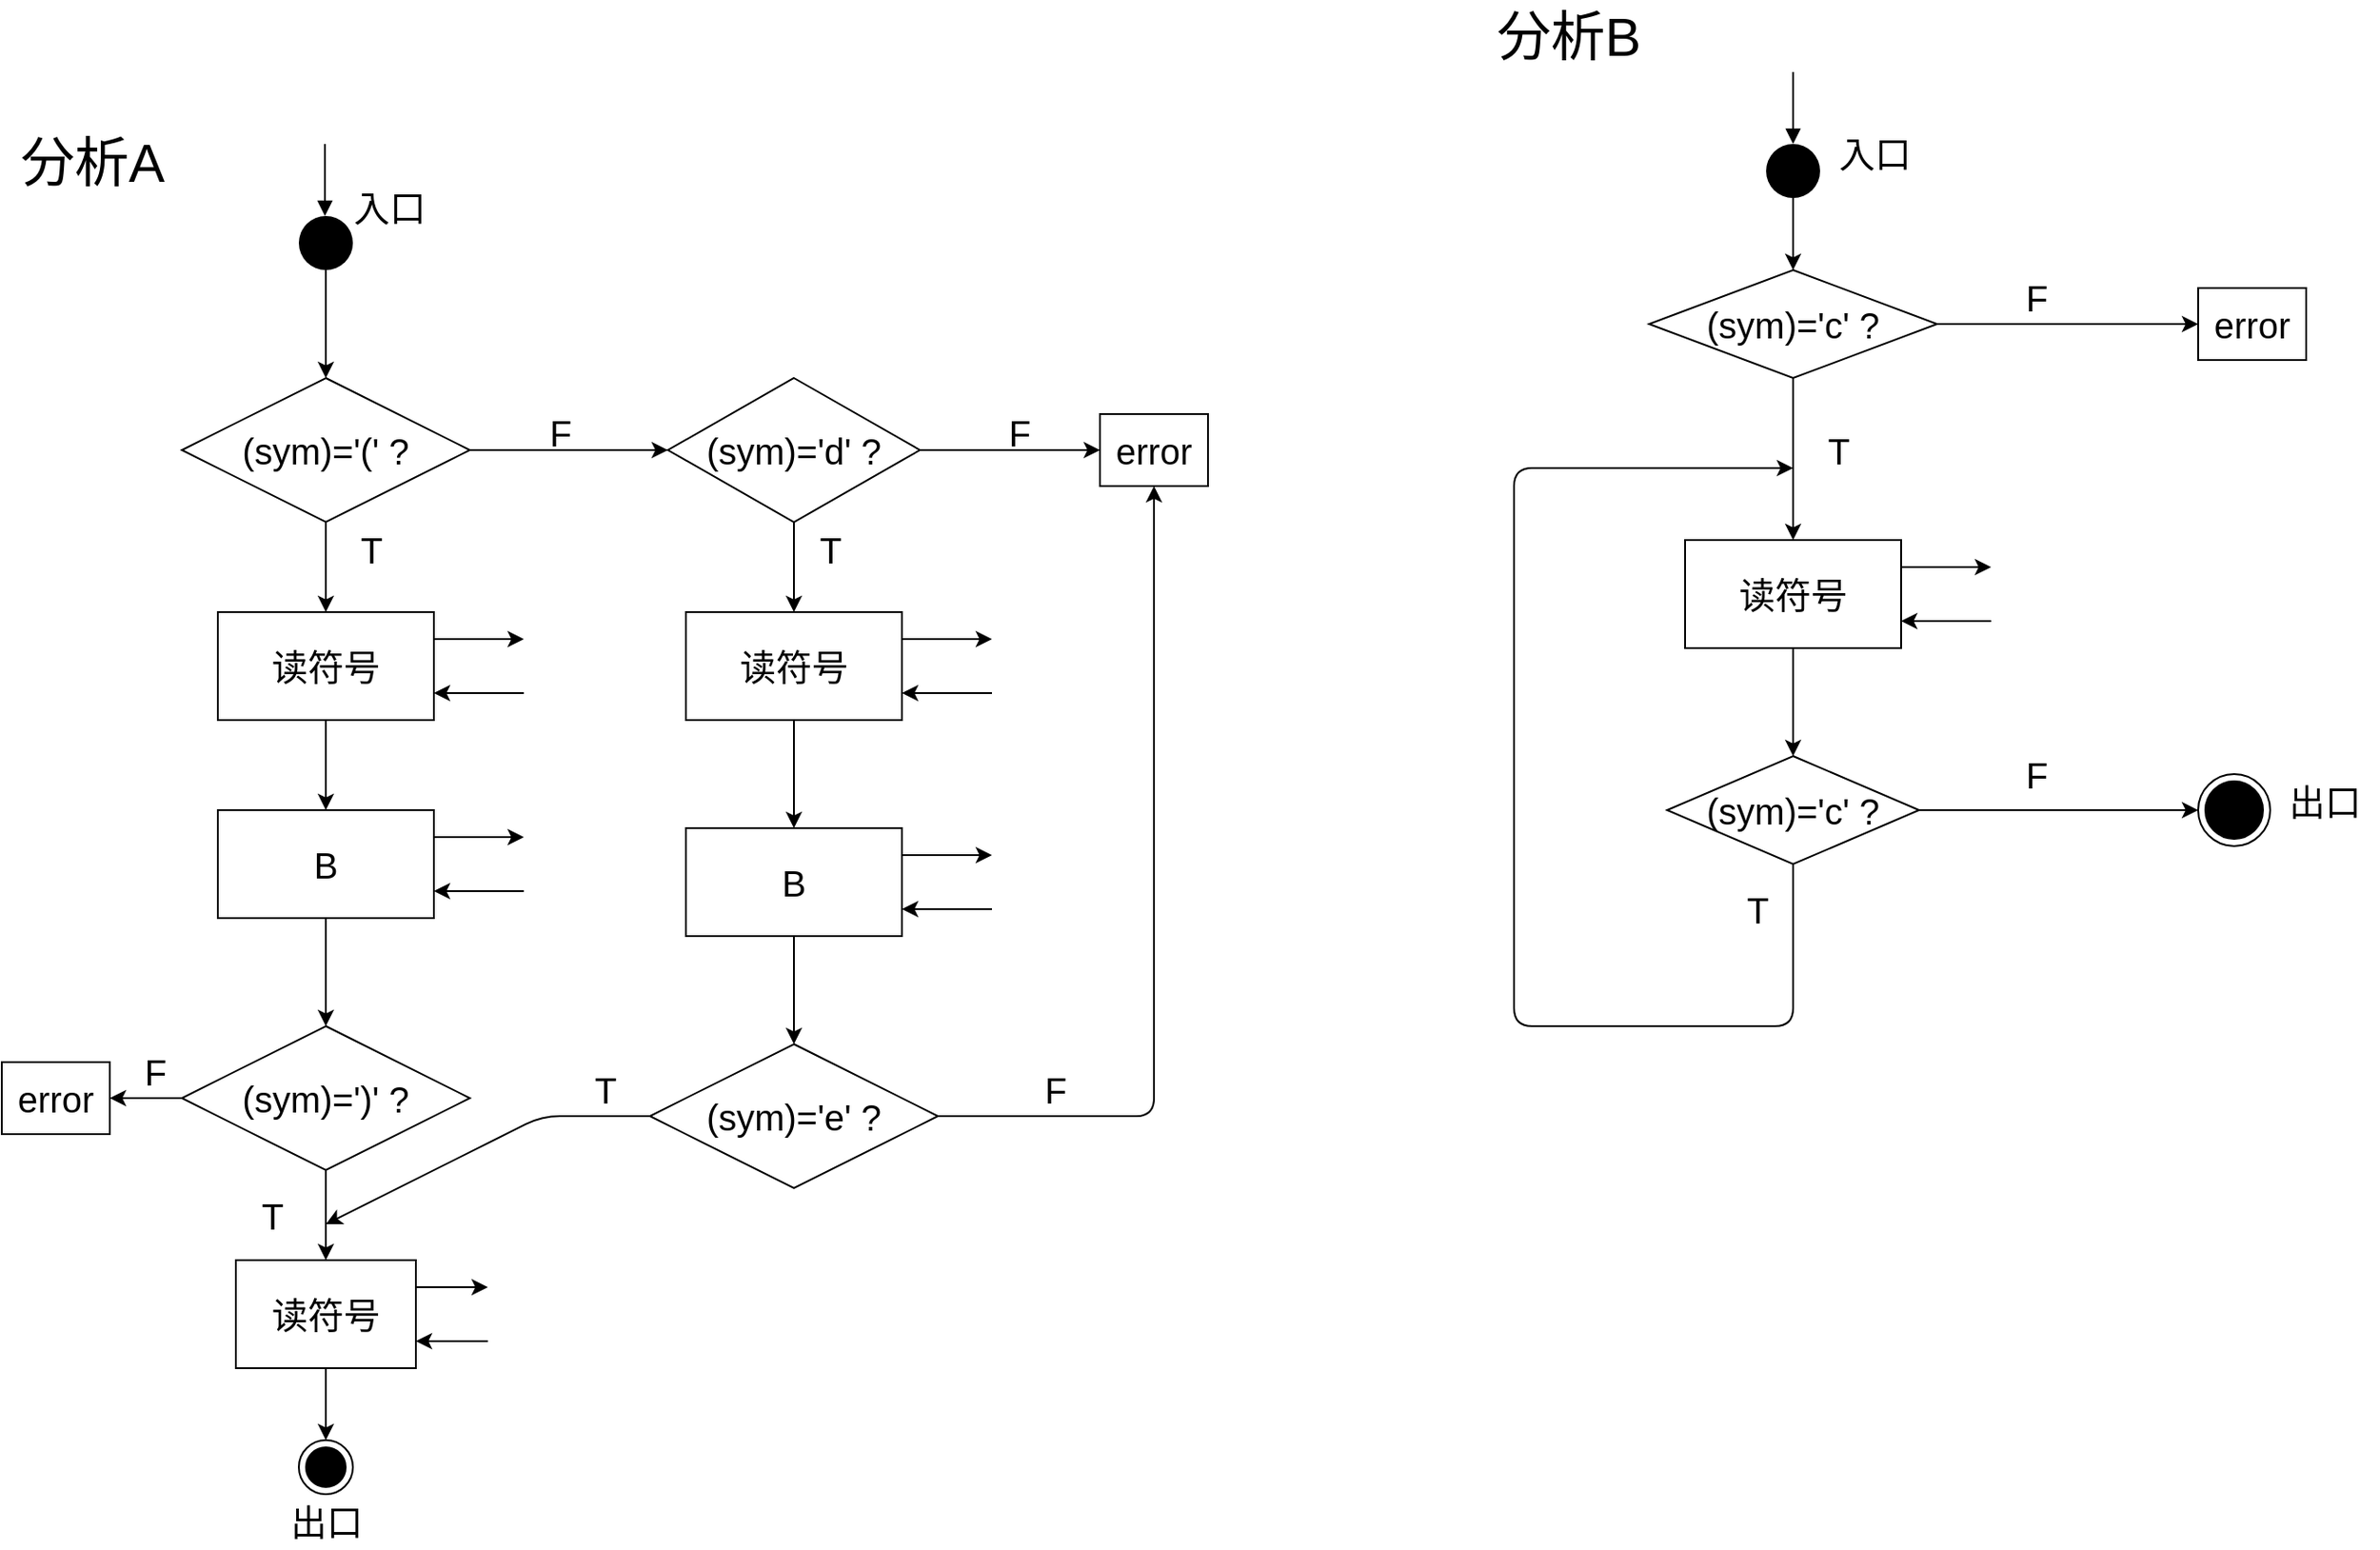 <mxfile>
    <diagram id="Q7zxpUBoKzy7neIAce_l" name="第 1 页">
        <mxGraphModel dx="923" dy="685" grid="1" gridSize="10" guides="1" tooltips="1" connect="1" arrows="1" fold="1" page="1" pageScale="1" pageWidth="827" pageHeight="1169" background="none" math="0" shadow="0">
            <root>
                <mxCell id="0"/>
                <mxCell id="1" parent="0"/>
                <mxCell id="6" style="edgeStyle=none;html=1;exitX=0.5;exitY=1;exitDx=0;exitDy=0;fontSize=20;entryX=0.5;entryY=0;entryDx=0;entryDy=0;" parent="1" source="43" target="8" edge="1">
                    <mxGeometry relative="1" as="geometry">
                        <mxPoint x="300" y="350" as="targetPoint"/>
                        <mxPoint x="300" y="280" as="sourcePoint"/>
                    </mxGeometry>
                </mxCell>
                <mxCell id="5" value="" style="html=1;verticalAlign=bottom;labelBackgroundColor=none;endArrow=block;endFill=1;fontSize=20;entryX=0.5;entryY=0;entryDx=0;entryDy=0;exitX=0.5;exitY=1;exitDx=0;exitDy=0;" parent="1" edge="1">
                    <mxGeometry width="160" relative="1" as="geometry">
                        <mxPoint x="299.5" y="200" as="sourcePoint"/>
                        <mxPoint x="299.5" y="240" as="targetPoint"/>
                    </mxGeometry>
                </mxCell>
                <mxCell id="10" style="edgeStyle=none;html=1;entryX=0;entryY=0.5;entryDx=0;entryDy=0;fontSize=20;" parent="1" source="8" target="9" edge="1">
                    <mxGeometry relative="1" as="geometry"/>
                </mxCell>
                <mxCell id="13" style="edgeStyle=none;html=1;entryX=0.5;entryY=0;entryDx=0;entryDy=0;fontSize=20;" parent="1" source="8" target="12" edge="1">
                    <mxGeometry relative="1" as="geometry"/>
                </mxCell>
                <mxCell id="8" value="(sym)='(' ?" style="rhombus;whiteSpace=wrap;html=1;rounded=0;fontSize=20;" parent="1" vertex="1">
                    <mxGeometry x="220" y="330" width="160" height="80" as="geometry"/>
                </mxCell>
                <mxCell id="46" style="edgeStyle=none;html=1;entryX=0.5;entryY=0;entryDx=0;entryDy=0;fontSize=20;" parent="1" source="9" target="45" edge="1">
                    <mxGeometry relative="1" as="geometry"/>
                </mxCell>
                <mxCell id="62" style="edgeStyle=none;html=1;entryX=0;entryY=0.5;entryDx=0;entryDy=0;fontSize=20;" parent="1" source="9" target="61" edge="1">
                    <mxGeometry relative="1" as="geometry"/>
                </mxCell>
                <mxCell id="9" value="(sym)='d' ?" style="rhombus;whiteSpace=wrap;html=1;rounded=0;fontSize=20;" parent="1" vertex="1">
                    <mxGeometry x="490" y="330" width="140" height="80" as="geometry"/>
                </mxCell>
                <mxCell id="11" value="F" style="text;html=1;align=center;verticalAlign=middle;resizable=0;points=[];autosize=1;strokeColor=none;fillColor=none;fontSize=20;" parent="1" vertex="1">
                    <mxGeometry x="415" y="345" width="30" height="30" as="geometry"/>
                </mxCell>
                <mxCell id="14" style="edgeStyle=none;html=1;exitX=1;exitY=0.25;exitDx=0;exitDy=0;fontSize=20;" parent="1" source="12" edge="1">
                    <mxGeometry relative="1" as="geometry">
                        <mxPoint x="410" y="475" as="targetPoint"/>
                    </mxGeometry>
                </mxCell>
                <mxCell id="18" style="edgeStyle=none;html=1;exitX=0.5;exitY=1;exitDx=0;exitDy=0;entryX=0.5;entryY=0;entryDx=0;entryDy=0;fontSize=20;" parent="1" source="12" target="21" edge="1">
                    <mxGeometry relative="1" as="geometry">
                        <mxPoint x="300" y="570" as="targetPoint"/>
                    </mxGeometry>
                </mxCell>
                <mxCell id="12" value="读符号" style="whiteSpace=wrap;html=1;rounded=0;fontSize=20;" parent="1" vertex="1">
                    <mxGeometry x="240" y="460" width="120" height="60" as="geometry"/>
                </mxCell>
                <mxCell id="16" value="" style="endArrow=classic;html=1;fontSize=20;entryX=1;entryY=0.75;entryDx=0;entryDy=0;" parent="1" target="12" edge="1">
                    <mxGeometry width="50" height="50" relative="1" as="geometry">
                        <mxPoint x="410" y="505" as="sourcePoint"/>
                        <mxPoint x="470" y="490" as="targetPoint"/>
                    </mxGeometry>
                </mxCell>
                <mxCell id="19" value="T" style="text;html=1;align=center;verticalAlign=middle;resizable=0;points=[];autosize=1;strokeColor=none;fillColor=none;fontSize=20;" parent="1" vertex="1">
                    <mxGeometry x="310" y="410" width="30" height="30" as="geometry"/>
                </mxCell>
                <mxCell id="20" style="edgeStyle=none;html=1;exitX=1;exitY=0.25;exitDx=0;exitDy=0;fontSize=20;" parent="1" source="21" edge="1">
                    <mxGeometry relative="1" as="geometry">
                        <mxPoint x="410" y="585" as="targetPoint"/>
                    </mxGeometry>
                </mxCell>
                <mxCell id="25" style="edgeStyle=none;html=1;exitX=0.5;exitY=1;exitDx=0;exitDy=0;entryX=0.5;entryY=0;entryDx=0;entryDy=0;fontSize=20;" parent="1" source="21" target="24" edge="1">
                    <mxGeometry relative="1" as="geometry"/>
                </mxCell>
                <mxCell id="21" value="B" style="whiteSpace=wrap;html=1;rounded=0;fontSize=20;" parent="1" vertex="1">
                    <mxGeometry x="240" y="570" width="120" height="60" as="geometry"/>
                </mxCell>
                <mxCell id="22" value="" style="endArrow=classic;html=1;fontSize=20;entryX=1;entryY=0.75;entryDx=0;entryDy=0;" parent="1" target="21" edge="1">
                    <mxGeometry width="50" height="50" relative="1" as="geometry">
                        <mxPoint x="410" y="615" as="sourcePoint"/>
                        <mxPoint x="470" y="600" as="targetPoint"/>
                    </mxGeometry>
                </mxCell>
                <mxCell id="26" style="edgeStyle=none;html=1;fontSize=20;entryX=1;entryY=0.5;entryDx=0;entryDy=0;" parent="1" source="24" target="28" edge="1">
                    <mxGeometry relative="1" as="geometry">
                        <mxPoint x="150" y="730" as="targetPoint"/>
                    </mxGeometry>
                </mxCell>
                <mxCell id="30" style="edgeStyle=none;html=1;entryX=0.5;entryY=0;entryDx=0;entryDy=0;fontSize=20;" parent="1" source="24" target="29" edge="1">
                    <mxGeometry relative="1" as="geometry"/>
                </mxCell>
                <mxCell id="24" value="(sym)=')' ?" style="rhombus;whiteSpace=wrap;html=1;rounded=0;fontSize=20;" parent="1" vertex="1">
                    <mxGeometry x="220" y="690" width="160" height="80" as="geometry"/>
                </mxCell>
                <mxCell id="27" value="F" style="text;html=1;align=center;verticalAlign=middle;resizable=0;points=[];autosize=1;strokeColor=none;fillColor=none;fontSize=20;" parent="1" vertex="1">
                    <mxGeometry x="190" y="700" width="30" height="30" as="geometry"/>
                </mxCell>
                <mxCell id="28" value="error" style="whiteSpace=wrap;html=1;rounded=0;fontSize=20;" parent="1" vertex="1">
                    <mxGeometry x="120" y="710" width="60" height="40" as="geometry"/>
                </mxCell>
                <mxCell id="32" style="edgeStyle=none;html=1;exitX=1;exitY=0.25;exitDx=0;exitDy=0;fontSize=20;" parent="1" source="29" edge="1">
                    <mxGeometry relative="1" as="geometry">
                        <mxPoint x="390" y="835" as="targetPoint"/>
                    </mxGeometry>
                </mxCell>
                <mxCell id="39" style="edgeStyle=none;html=1;fontSize=20;" parent="1" source="29" target="37" edge="1">
                    <mxGeometry relative="1" as="geometry"/>
                </mxCell>
                <mxCell id="29" value="读符号" style="whiteSpace=wrap;html=1;rounded=0;fontSize=20;" parent="1" vertex="1">
                    <mxGeometry x="250" y="820" width="100" height="60" as="geometry"/>
                </mxCell>
                <mxCell id="31" value="T" style="text;html=1;align=center;verticalAlign=middle;resizable=0;points=[];autosize=1;strokeColor=none;fillColor=none;fontSize=20;" parent="1" vertex="1">
                    <mxGeometry x="255" y="780" width="30" height="30" as="geometry"/>
                </mxCell>
                <mxCell id="33" style="edgeStyle=none;html=1;exitX=1;exitY=0.75;exitDx=0;exitDy=0;fontSize=20;" parent="1" source="29" edge="1">
                    <mxGeometry relative="1" as="geometry">
                        <mxPoint x="350" y="865" as="targetPoint"/>
                    </mxGeometry>
                </mxCell>
                <mxCell id="34" value="" style="endArrow=classic;html=1;fontSize=20;entryX=1;entryY=0.75;entryDx=0;entryDy=0;" parent="1" target="29" edge="1">
                    <mxGeometry width="50" height="50" relative="1" as="geometry">
                        <mxPoint x="390" y="865" as="sourcePoint"/>
                        <mxPoint x="440" y="800" as="targetPoint"/>
                    </mxGeometry>
                </mxCell>
                <mxCell id="37" value="" style="ellipse;html=1;shape=endState;fillColor=#000000;strokeColor=#000000;rounded=0;fontSize=20;direction=south;" parent="1" vertex="1">
                    <mxGeometry x="285" y="920" width="30" height="30" as="geometry"/>
                </mxCell>
                <mxCell id="40" value="出口" style="text;html=1;align=center;verticalAlign=middle;resizable=0;points=[];autosize=1;strokeColor=none;fillColor=none;fontSize=20;" parent="1" vertex="1">
                    <mxGeometry x="270" y="950" width="60" height="30" as="geometry"/>
                </mxCell>
                <mxCell id="43" value="" style="ellipse;fillColor=#000000;strokeColor=none;rounded=0;fontSize=20;" parent="1" vertex="1">
                    <mxGeometry x="285" y="240" width="30" height="30" as="geometry"/>
                </mxCell>
                <mxCell id="44" value="入口" style="text;html=1;align=center;verticalAlign=middle;resizable=0;points=[];autosize=1;strokeColor=none;fillColor=none;fontSize=20;" parent="1" vertex="1">
                    <mxGeometry x="305" y="220" width="60" height="30" as="geometry"/>
                </mxCell>
                <mxCell id="47" style="edgeStyle=none;html=1;exitX=1;exitY=0.25;exitDx=0;exitDy=0;fontSize=20;" parent="1" source="45" edge="1">
                    <mxGeometry relative="1" as="geometry">
                        <mxPoint x="670" y="475" as="targetPoint"/>
                    </mxGeometry>
                </mxCell>
                <mxCell id="53" style="edgeStyle=none;html=1;entryX=0.5;entryY=0;entryDx=0;entryDy=0;fontSize=20;" parent="1" source="45" target="51" edge="1">
                    <mxGeometry relative="1" as="geometry"/>
                </mxCell>
                <mxCell id="45" value="读符号" style="whiteSpace=wrap;html=1;rounded=0;fontSize=20;" parent="1" vertex="1">
                    <mxGeometry x="500" y="460" width="120" height="60" as="geometry"/>
                </mxCell>
                <mxCell id="48" value="" style="endArrow=classic;html=1;fontSize=20;entryX=1;entryY=0.75;entryDx=0;entryDy=0;" parent="1" target="45" edge="1">
                    <mxGeometry width="50" height="50" relative="1" as="geometry">
                        <mxPoint x="670" y="505" as="sourcePoint"/>
                        <mxPoint x="440" y="400" as="targetPoint"/>
                    </mxGeometry>
                </mxCell>
                <mxCell id="49" value="T" style="text;html=1;align=center;verticalAlign=middle;resizable=0;points=[];autosize=1;strokeColor=none;fillColor=none;fontSize=20;" parent="1" vertex="1">
                    <mxGeometry x="565" y="410" width="30" height="30" as="geometry"/>
                </mxCell>
                <mxCell id="50" style="edgeStyle=none;html=1;exitX=1;exitY=0.25;exitDx=0;exitDy=0;fontSize=20;" parent="1" source="51" edge="1">
                    <mxGeometry relative="1" as="geometry">
                        <mxPoint x="670" y="595" as="targetPoint"/>
                    </mxGeometry>
                </mxCell>
                <mxCell id="64" style="edgeStyle=none;html=1;entryX=0.5;entryY=0;entryDx=0;entryDy=0;fontSize=20;" parent="1" source="51" target="59" edge="1">
                    <mxGeometry relative="1" as="geometry"/>
                </mxCell>
                <mxCell id="51" value="B" style="whiteSpace=wrap;html=1;rounded=0;fontSize=20;" parent="1" vertex="1">
                    <mxGeometry x="500" y="580" width="120" height="60" as="geometry"/>
                </mxCell>
                <mxCell id="52" value="" style="endArrow=classic;html=1;fontSize=20;entryX=1;entryY=0.75;entryDx=0;entryDy=0;" parent="1" target="51" edge="1">
                    <mxGeometry width="50" height="50" relative="1" as="geometry">
                        <mxPoint x="670" y="625" as="sourcePoint"/>
                        <mxPoint x="730" y="610" as="targetPoint"/>
                    </mxGeometry>
                </mxCell>
                <mxCell id="58" style="edgeStyle=none;html=1;fontSize=20;entryX=0.5;entryY=1;entryDx=0;entryDy=0;exitX=1;exitY=0.5;exitDx=0;exitDy=0;" parent="1" source="59" target="61" edge="1">
                    <mxGeometry relative="1" as="geometry">
                        <mxPoint x="445" y="740" as="targetPoint"/>
                        <Array as="points">
                            <mxPoint x="760" y="740"/>
                        </Array>
                    </mxGeometry>
                </mxCell>
                <mxCell id="66" style="edgeStyle=none;html=1;fontSize=20;exitX=0;exitY=0.5;exitDx=0;exitDy=0;" parent="1" source="59" edge="1">
                    <mxGeometry relative="1" as="geometry">
                        <mxPoint x="300" y="800" as="targetPoint"/>
                        <Array as="points">
                            <mxPoint x="420" y="740"/>
                        </Array>
                    </mxGeometry>
                </mxCell>
                <mxCell id="59" value="(sym)='e' ?" style="rhombus;whiteSpace=wrap;html=1;rounded=0;fontSize=20;" parent="1" vertex="1">
                    <mxGeometry x="480" y="700" width="160" height="80" as="geometry"/>
                </mxCell>
                <mxCell id="60" value="F" style="text;html=1;align=center;verticalAlign=middle;resizable=0;points=[];autosize=1;strokeColor=none;fillColor=none;fontSize=20;" parent="1" vertex="1">
                    <mxGeometry x="690" y="710" width="30" height="30" as="geometry"/>
                </mxCell>
                <mxCell id="61" value="error" style="whiteSpace=wrap;html=1;rounded=0;fontSize=20;" parent="1" vertex="1">
                    <mxGeometry x="730" y="350" width="60" height="40" as="geometry"/>
                </mxCell>
                <mxCell id="63" value="F" style="text;html=1;align=center;verticalAlign=middle;resizable=0;points=[];autosize=1;strokeColor=none;fillColor=none;fontSize=20;" parent="1" vertex="1">
                    <mxGeometry x="670" y="345" width="30" height="30" as="geometry"/>
                </mxCell>
                <mxCell id="67" value="T" style="text;html=1;align=center;verticalAlign=middle;resizable=0;points=[];autosize=1;strokeColor=none;fillColor=none;fontSize=20;" parent="1" vertex="1">
                    <mxGeometry x="440" y="710" width="30" height="30" as="geometry"/>
                </mxCell>
                <mxCell id="68" value="分析A" style="text;html=1;align=center;verticalAlign=middle;resizable=0;points=[];autosize=1;strokeColor=none;fillColor=none;fontSize=30;" parent="1" vertex="1">
                    <mxGeometry x="120" y="190" width="100" height="40" as="geometry"/>
                </mxCell>
                <mxCell id="70" value="分析B" style="text;html=1;align=center;verticalAlign=middle;resizable=0;points=[];autosize=1;strokeColor=none;fillColor=none;fontSize=30;" parent="1" vertex="1">
                    <mxGeometry x="940" y="120" width="100" height="40" as="geometry"/>
                </mxCell>
                <mxCell id="75" style="edgeStyle=none;html=1;entryX=0.5;entryY=0;entryDx=0;entryDy=0;fontSize=20;" parent="1" source="71" target="74" edge="1">
                    <mxGeometry relative="1" as="geometry"/>
                </mxCell>
                <mxCell id="71" value="" style="ellipse;fillColor=#000000;strokeColor=none;rounded=0;fontSize=30;" parent="1" vertex="1">
                    <mxGeometry x="1100" y="200" width="30" height="30" as="geometry"/>
                </mxCell>
                <mxCell id="72" value="入口" style="text;html=1;align=center;verticalAlign=middle;resizable=0;points=[];autosize=1;strokeColor=none;fillColor=none;fontSize=20;" parent="1" vertex="1">
                    <mxGeometry x="1130" y="190" width="60" height="30" as="geometry"/>
                </mxCell>
                <mxCell id="73" value="" style="html=1;verticalAlign=bottom;labelBackgroundColor=none;endArrow=block;endFill=1;fontSize=20;entryX=0.5;entryY=0;entryDx=0;entryDy=0;" parent="1" target="71" edge="1">
                    <mxGeometry width="160" relative="1" as="geometry">
                        <mxPoint x="1115" y="160" as="sourcePoint"/>
                        <mxPoint x="1130" y="330" as="targetPoint"/>
                    </mxGeometry>
                </mxCell>
                <mxCell id="76" style="edgeStyle=none;html=1;fontSize=20;entryX=0.5;entryY=0;entryDx=0;entryDy=0;" parent="1" source="74" target="80" edge="1">
                    <mxGeometry relative="1" as="geometry">
                        <mxPoint x="1115" y="400" as="targetPoint"/>
                    </mxGeometry>
                </mxCell>
                <mxCell id="83" style="edgeStyle=none;html=1;fontSize=20;entryX=0;entryY=0.5;entryDx=0;entryDy=0;" parent="1" source="74" target="85" edge="1">
                    <mxGeometry relative="1" as="geometry">
                        <mxPoint x="1340" y="300" as="targetPoint"/>
                    </mxGeometry>
                </mxCell>
                <mxCell id="74" value="(sym)='c' ?" style="rhombus;whiteSpace=wrap;html=1;rounded=0;fontSize=20;" parent="1" vertex="1">
                    <mxGeometry x="1035" y="270" width="160" height="60" as="geometry"/>
                </mxCell>
                <mxCell id="77" value="T" style="text;html=1;align=center;verticalAlign=middle;resizable=0;points=[];autosize=1;strokeColor=none;fillColor=none;fontSize=20;" parent="1" vertex="1">
                    <mxGeometry x="1125" y="355" width="30" height="30" as="geometry"/>
                </mxCell>
                <mxCell id="79" style="edgeStyle=none;html=1;exitX=1;exitY=0.25;exitDx=0;exitDy=0;fontSize=20;" parent="1" source="80" edge="1">
                    <mxGeometry relative="1" as="geometry">
                        <mxPoint x="1225" y="435" as="targetPoint"/>
                    </mxGeometry>
                </mxCell>
                <mxCell id="88" style="edgeStyle=none;html=1;entryX=0.5;entryY=0;entryDx=0;entryDy=0;fontSize=20;" parent="1" source="80" target="87" edge="1">
                    <mxGeometry relative="1" as="geometry"/>
                </mxCell>
                <mxCell id="80" value="读符号" style="whiteSpace=wrap;html=1;rounded=0;fontSize=20;" parent="1" vertex="1">
                    <mxGeometry x="1055" y="420" width="120" height="60" as="geometry"/>
                </mxCell>
                <mxCell id="81" value="" style="endArrow=classic;html=1;fontSize=20;entryX=1;entryY=0.75;entryDx=0;entryDy=0;" parent="1" target="80" edge="1">
                    <mxGeometry width="50" height="50" relative="1" as="geometry">
                        <mxPoint x="1225" y="465" as="sourcePoint"/>
                        <mxPoint x="1285" y="450" as="targetPoint"/>
                    </mxGeometry>
                </mxCell>
                <mxCell id="84" value="F" style="text;html=1;align=center;verticalAlign=middle;resizable=0;points=[];autosize=1;strokeColor=none;fillColor=none;fontSize=20;" parent="1" vertex="1">
                    <mxGeometry x="1235" y="270" width="30" height="30" as="geometry"/>
                </mxCell>
                <mxCell id="85" value="error" style="whiteSpace=wrap;html=1;rounded=0;fontSize=20;" parent="1" vertex="1">
                    <mxGeometry x="1340" y="280" width="60" height="40" as="geometry"/>
                </mxCell>
                <mxCell id="89" style="edgeStyle=none;html=1;fontSize=20;entryX=0;entryY=0.5;entryDx=0;entryDy=0;" parent="1" source="87" target="91" edge="1">
                    <mxGeometry relative="1" as="geometry">
                        <mxPoint x="1330" y="570" as="targetPoint"/>
                    </mxGeometry>
                </mxCell>
                <mxCell id="95" style="edgeStyle=none;html=1;fontSize=20;exitX=0.5;exitY=1;exitDx=0;exitDy=0;" parent="1" source="87" edge="1">
                    <mxGeometry relative="1" as="geometry">
                        <mxPoint x="1115" y="380" as="targetPoint"/>
                        <Array as="points">
                            <mxPoint x="1115" y="690"/>
                            <mxPoint x="960" y="690"/>
                            <mxPoint x="960" y="380"/>
                        </Array>
                    </mxGeometry>
                </mxCell>
                <mxCell id="87" value="(sym)='c' ?" style="rhombus;whiteSpace=wrap;html=1;rounded=0;fontSize=20;" parent="1" vertex="1">
                    <mxGeometry x="1045" y="540" width="140" height="60" as="geometry"/>
                </mxCell>
                <mxCell id="90" value="F" style="text;html=1;align=center;verticalAlign=middle;resizable=0;points=[];autosize=1;strokeColor=none;fillColor=none;fontSize=20;" parent="1" vertex="1">
                    <mxGeometry x="1235" y="535" width="30" height="30" as="geometry"/>
                </mxCell>
                <mxCell id="91" value="" style="ellipse;html=1;shape=endState;fillColor=#000000;strokeColor=#000000;rounded=0;fontSize=20;" parent="1" vertex="1">
                    <mxGeometry x="1340" y="550" width="40" height="40" as="geometry"/>
                </mxCell>
                <mxCell id="94" value="出口" style="text;html=1;align=center;verticalAlign=middle;resizable=0;points=[];autosize=1;strokeColor=none;fillColor=none;fontSize=20;" parent="1" vertex="1">
                    <mxGeometry x="1380" y="550" width="60" height="30" as="geometry"/>
                </mxCell>
                <mxCell id="96" value="T" style="text;html=1;align=center;verticalAlign=middle;resizable=0;points=[];autosize=1;strokeColor=none;fillColor=none;fontSize=20;" parent="1" vertex="1">
                    <mxGeometry x="1080" y="610" width="30" height="30" as="geometry"/>
                </mxCell>
            </root>
        </mxGraphModel>
    </diagram>
    <diagram id="p-O-NU_yXh-k6Z28u34J" name="第 2 页">
        <mxGraphModel dx="1538" dy="1142" grid="1" gridSize="10" guides="1" tooltips="1" connect="1" arrows="1" fold="1" page="1" pageScale="1" pageWidth="827" pageHeight="1169" math="0" shadow="0">
            <root>
                <mxCell id="FVfacnCL5ie-cgliIS16-0"/>
                <mxCell id="FVfacnCL5ie-cgliIS16-1" parent="FVfacnCL5ie-cgliIS16-0"/>
                <mxCell id="FVfacnCL5ie-cgliIS16-2" value="分析B" style="text;html=1;align=center;verticalAlign=middle;resizable=0;points=[];autosize=1;strokeColor=none;fillColor=none;fontSize=30;" vertex="1" parent="FVfacnCL5ie-cgliIS16-1">
                    <mxGeometry x="189" y="135" width="100" height="40" as="geometry"/>
                </mxCell>
                <mxCell id="FVfacnCL5ie-cgliIS16-3" style="edgeStyle=none;html=1;entryX=0.5;entryY=0;entryDx=0;entryDy=0;fontSize=20;" edge="1" parent="FVfacnCL5ie-cgliIS16-1" source="FVfacnCL5ie-cgliIS16-4" target="FVfacnCL5ie-cgliIS16-9">
                    <mxGeometry relative="1" as="geometry"/>
                </mxCell>
                <mxCell id="FVfacnCL5ie-cgliIS16-4" value="" style="ellipse;fillColor=#000000;strokeColor=none;fontSize=30;" vertex="1" parent="FVfacnCL5ie-cgliIS16-1">
                    <mxGeometry x="364" y="155" width="30" height="30" as="geometry"/>
                </mxCell>
                <mxCell id="FVfacnCL5ie-cgliIS16-5" value="入口" style="text;html=1;align=center;verticalAlign=middle;resizable=0;points=[];autosize=1;strokeColor=none;fillColor=none;fontSize=20;" vertex="1" parent="FVfacnCL5ie-cgliIS16-1">
                    <mxGeometry x="389" y="155" width="60" height="30" as="geometry"/>
                </mxCell>
                <mxCell id="FVfacnCL5ie-cgliIS16-6" value="" style="endArrow=open;startArrow=none;endFill=0;startFill=0;endSize=8;html=1;verticalAlign=bottom;labelBackgroundColor=none;strokeWidth=1;fontSize=20;entryX=0.5;entryY=0;entryDx=0;entryDy=0;" edge="1" parent="FVfacnCL5ie-cgliIS16-1" target="FVfacnCL5ie-cgliIS16-4">
                    <mxGeometry width="160" relative="1" as="geometry">
                        <mxPoint x="379" y="125" as="sourcePoint"/>
                        <mxPoint x="629" y="415" as="targetPoint"/>
                    </mxGeometry>
                </mxCell>
                <mxCell id="FVfacnCL5ie-cgliIS16-7" style="edgeStyle=none;html=1;entryX=0.5;entryY=0;entryDx=0;entryDy=0;fontSize=20;" edge="1" parent="FVfacnCL5ie-cgliIS16-1" source="FVfacnCL5ie-cgliIS16-9" target="FVfacnCL5ie-cgliIS16-12">
                    <mxGeometry relative="1" as="geometry"/>
                </mxCell>
                <mxCell id="FVfacnCL5ie-cgliIS16-8" style="edgeStyle=none;html=1;fontSize=20;entryX=0;entryY=0.5;entryDx=0;entryDy=0;" edge="1" parent="FVfacnCL5ie-cgliIS16-1" source="FVfacnCL5ie-cgliIS16-9" target="FVfacnCL5ie-cgliIS16-22">
                    <mxGeometry relative="1" as="geometry">
                        <mxPoint x="559" y="255" as="targetPoint"/>
                    </mxGeometry>
                </mxCell>
                <mxCell id="FVfacnCL5ie-cgliIS16-9" value="(sym)='a' ?" style="rhombus;whiteSpace=wrap;html=1;fontSize=20;" vertex="1" parent="FVfacnCL5ie-cgliIS16-1">
                    <mxGeometry x="294" y="215" width="170" height="80" as="geometry"/>
                </mxCell>
                <mxCell id="FVfacnCL5ie-cgliIS16-10" style="edgeStyle=none;html=1;exitX=1;exitY=0.25;exitDx=0;exitDy=0;fontSize=20;" edge="1" parent="FVfacnCL5ie-cgliIS16-1" source="FVfacnCL5ie-cgliIS16-12">
                    <mxGeometry relative="1" as="geometry">
                        <mxPoint x="489" y="360" as="targetPoint"/>
                    </mxGeometry>
                </mxCell>
                <mxCell id="FVfacnCL5ie-cgliIS16-11" style="edgeStyle=none;html=1;fontSize=20;entryX=0.5;entryY=0;entryDx=0;entryDy=0;" edge="1" parent="FVfacnCL5ie-cgliIS16-1" source="FVfacnCL5ie-cgliIS16-12" target="FVfacnCL5ie-cgliIS16-15">
                    <mxGeometry relative="1" as="geometry">
                        <mxPoint x="379" y="465" as="targetPoint"/>
                    </mxGeometry>
                </mxCell>
                <mxCell id="FVfacnCL5ie-cgliIS16-12" value="读符号" style="whiteSpace=wrap;html=1;rounded=0;fontSize=20;" vertex="1" parent="FVfacnCL5ie-cgliIS16-1">
                    <mxGeometry x="319" y="345" width="120" height="60" as="geometry"/>
                </mxCell>
                <mxCell id="FVfacnCL5ie-cgliIS16-13" value="" style="endArrow=classic;html=1;fontSize=20;entryX=1;entryY=0.75;entryDx=0;entryDy=0;" edge="1" parent="FVfacnCL5ie-cgliIS16-1" target="FVfacnCL5ie-cgliIS16-12">
                    <mxGeometry width="50" height="50" relative="1" as="geometry">
                        <mxPoint x="489" y="390" as="sourcePoint"/>
                        <mxPoint x="549" y="375" as="targetPoint"/>
                    </mxGeometry>
                </mxCell>
                <mxCell id="FVfacnCL5ie-cgliIS16-14" style="edgeStyle=none;html=1;fontSize=20;entryX=0.5;entryY=0;entryDx=0;entryDy=0;" edge="1" parent="FVfacnCL5ie-cgliIS16-1" source="FVfacnCL5ie-cgliIS16-15" target="FVfacnCL5ie-cgliIS16-19">
                    <mxGeometry relative="1" as="geometry">
                        <mxPoint x="379" y="555" as="targetPoint"/>
                        <Array as="points">
                            <mxPoint x="379" y="565"/>
                        </Array>
                    </mxGeometry>
                </mxCell>
                <mxCell id="FVfacnCL5ie-cgliIS16-15" value="A" style="whiteSpace=wrap;html=1;fontSize=20;" vertex="1" parent="FVfacnCL5ie-cgliIS16-1">
                    <mxGeometry x="319" y="445" width="120" height="60" as="geometry"/>
                </mxCell>
                <mxCell id="FVfacnCL5ie-cgliIS16-16" value="" style="endArrow=open;startArrow=none;endFill=0;startFill=0;endSize=8;html=1;verticalAlign=bottom;labelBackgroundColor=none;strokeWidth=1;fontSize=20;exitX=1;exitY=0.25;exitDx=0;exitDy=0;" edge="1" parent="FVfacnCL5ie-cgliIS16-1" source="FVfacnCL5ie-cgliIS16-15">
                    <mxGeometry width="160" relative="1" as="geometry">
                        <mxPoint x="469" y="415" as="sourcePoint"/>
                        <mxPoint x="489" y="460" as="targetPoint"/>
                    </mxGeometry>
                </mxCell>
                <mxCell id="FVfacnCL5ie-cgliIS16-17" value="" style="endArrow=open;startArrow=none;endFill=0;startFill=0;endSize=8;html=1;verticalAlign=bottom;labelBackgroundColor=none;strokeWidth=1;fontSize=20;entryX=1;entryY=0.75;entryDx=0;entryDy=0;" edge="1" parent="FVfacnCL5ie-cgliIS16-1" target="FVfacnCL5ie-cgliIS16-15">
                    <mxGeometry width="160" relative="1" as="geometry">
                        <mxPoint x="489" y="490" as="sourcePoint"/>
                        <mxPoint x="579" y="575" as="targetPoint"/>
                    </mxGeometry>
                </mxCell>
                <mxCell id="FVfacnCL5ie-cgliIS16-18" value="T" style="text;html=1;align=center;verticalAlign=middle;resizable=0;points=[];autosize=1;strokeColor=none;fillColor=none;fontSize=20;" vertex="1" parent="FVfacnCL5ie-cgliIS16-1">
                    <mxGeometry x="384" y="300" width="30" height="30" as="geometry"/>
                </mxCell>
                <mxCell id="FVfacnCL5ie-cgliIS16-19" value="" style="ellipse;html=1;shape=endState;fillColor=#000000;strokeColor=#000000;fontSize=20;" vertex="1" parent="FVfacnCL5ie-cgliIS16-1">
                    <mxGeometry x="364" y="545" width="30" height="30" as="geometry"/>
                </mxCell>
                <mxCell id="FVfacnCL5ie-cgliIS16-20" value="出口" style="text;html=1;align=center;verticalAlign=middle;resizable=0;points=[];autosize=1;strokeColor=none;fillColor=none;fontSize=20;" vertex="1" parent="FVfacnCL5ie-cgliIS16-1">
                    <mxGeometry x="349" y="575" width="60" height="30" as="geometry"/>
                </mxCell>
                <mxCell id="FVfacnCL5ie-cgliIS16-21" value="F" style="text;html=1;align=center;verticalAlign=middle;resizable=0;points=[];autosize=1;strokeColor=none;fillColor=none;fontSize=20;" vertex="1" parent="FVfacnCL5ie-cgliIS16-1">
                    <mxGeometry x="499" y="225" width="30" height="30" as="geometry"/>
                </mxCell>
                <mxCell id="FVfacnCL5ie-cgliIS16-22" value="error" style="whiteSpace=wrap;html=1;fontSize=20;" vertex="1" parent="FVfacnCL5ie-cgliIS16-1">
                    <mxGeometry x="559" y="235" width="80" height="40" as="geometry"/>
                </mxCell>
                <mxCell id="FVfacnCL5ie-cgliIS16-23" value="分析A" style="text;html=1;align=center;verticalAlign=middle;resizable=0;points=[];autosize=1;strokeColor=none;fillColor=none;fontSize=30;" vertex="1" parent="FVfacnCL5ie-cgliIS16-1">
                    <mxGeometry x="1040" y="80" width="100" height="40" as="geometry"/>
                </mxCell>
                <mxCell id="FVfacnCL5ie-cgliIS16-35" style="edgeStyle=none;html=1;entryX=0.5;entryY=0;entryDx=0;entryDy=0;" edge="1" parent="FVfacnCL5ie-cgliIS16-1" source="FVfacnCL5ie-cgliIS16-24" target="FVfacnCL5ie-cgliIS16-32">
                    <mxGeometry relative="1" as="geometry"/>
                </mxCell>
                <mxCell id="FVfacnCL5ie-cgliIS16-24" value="" style="ellipse;fillColor=#000000;strokeColor=none;fontSize=30;direction=south;" vertex="1" parent="FVfacnCL5ie-cgliIS16-1">
                    <mxGeometry x="1187.5" y="140" width="30" height="30" as="geometry"/>
                </mxCell>
                <mxCell id="FVfacnCL5ie-cgliIS16-25" value="" style="endArrow=open;startArrow=none;endFill=0;startFill=0;endSize=8;html=1;verticalAlign=bottom;labelBackgroundColor=none;strokeWidth=1;fontSize=30;entryX=0;entryY=0.5;entryDx=0;entryDy=0;" edge="1" parent="FVfacnCL5ie-cgliIS16-1" target="FVfacnCL5ie-cgliIS16-24">
                    <mxGeometry width="160" relative="1" as="geometry">
                        <mxPoint x="1202.5" y="110" as="sourcePoint"/>
                        <mxPoint x="1077.5" y="280" as="targetPoint"/>
                    </mxGeometry>
                </mxCell>
                <mxCell id="FVfacnCL5ie-cgliIS16-26" value="入口" style="text;html=1;align=center;verticalAlign=middle;resizable=0;points=[];autosize=1;strokeColor=none;fillColor=none;fontSize=20;" vertex="1" parent="FVfacnCL5ie-cgliIS16-1">
                    <mxGeometry x="1217.5" y="140" width="60" height="30" as="geometry"/>
                </mxCell>
                <mxCell id="FVfacnCL5ie-cgliIS16-27" style="edgeStyle=none;html=1;exitX=1;exitY=0.25;exitDx=0;exitDy=0;fontSize=20;" edge="1" source="FVfacnCL5ie-cgliIS16-28" parent="FVfacnCL5ie-cgliIS16-1">
                    <mxGeometry relative="1" as="geometry">
                        <mxPoint x="1310" y="345" as="targetPoint"/>
                    </mxGeometry>
                </mxCell>
                <mxCell id="FVfacnCL5ie-cgliIS16-41" style="edgeStyle=none;html=1;entryX=0.5;entryY=0;entryDx=0;entryDy=0;" edge="1" parent="FVfacnCL5ie-cgliIS16-1" source="FVfacnCL5ie-cgliIS16-28" target="FVfacnCL5ie-cgliIS16-38">
                    <mxGeometry relative="1" as="geometry"/>
                </mxCell>
                <mxCell id="FVfacnCL5ie-cgliIS16-28" value="读符号" style="whiteSpace=wrap;html=1;rounded=0;fontSize=20;" vertex="1" parent="FVfacnCL5ie-cgliIS16-1">
                    <mxGeometry x="1140" y="330" width="120" height="60" as="geometry"/>
                </mxCell>
                <mxCell id="FVfacnCL5ie-cgliIS16-29" value="" style="endArrow=classic;html=1;fontSize=20;entryX=1;entryY=0.75;entryDx=0;entryDy=0;" edge="1" target="FVfacnCL5ie-cgliIS16-28" parent="FVfacnCL5ie-cgliIS16-1">
                    <mxGeometry width="50" height="50" relative="1" as="geometry">
                        <mxPoint x="1310" y="375" as="sourcePoint"/>
                        <mxPoint x="1370" y="360" as="targetPoint"/>
                    </mxGeometry>
                </mxCell>
                <mxCell id="FVfacnCL5ie-cgliIS16-30" style="edgeStyle=none;html=1;entryX=0.5;entryY=0;entryDx=0;entryDy=0;fontSize=20;" edge="1" source="FVfacnCL5ie-cgliIS16-32" parent="FVfacnCL5ie-cgliIS16-1" target="FVfacnCL5ie-cgliIS16-28">
                    <mxGeometry relative="1" as="geometry">
                        <mxPoint x="1202.5" y="320" as="targetPoint"/>
                    </mxGeometry>
                </mxCell>
                <mxCell id="FVfacnCL5ie-cgliIS16-31" style="edgeStyle=none;html=1;fontSize=20;entryX=0;entryY=0.5;entryDx=0;entryDy=0;" edge="1" source="FVfacnCL5ie-cgliIS16-32" parent="FVfacnCL5ie-cgliIS16-1" target="FVfacnCL5ie-cgliIS16-48">
                    <mxGeometry relative="1" as="geometry">
                        <mxPoint x="1380" y="235" as="targetPoint"/>
                    </mxGeometry>
                </mxCell>
                <mxCell id="FVfacnCL5ie-cgliIS16-32" value="(sym)='c' ?" style="rhombus;whiteSpace=wrap;html=1;fontSize=20;" vertex="1" parent="FVfacnCL5ie-cgliIS16-1">
                    <mxGeometry x="1115" y="195" width="170" height="80" as="geometry"/>
                </mxCell>
                <mxCell id="FVfacnCL5ie-cgliIS16-33" value="T" style="text;html=1;align=center;verticalAlign=middle;resizable=0;points=[];autosize=1;strokeColor=none;fillColor=none;fontSize=20;" vertex="1" parent="FVfacnCL5ie-cgliIS16-1">
                    <mxGeometry x="1207.5" y="275" width="30" height="30" as="geometry"/>
                </mxCell>
                <mxCell id="FVfacnCL5ie-cgliIS16-34" value="F" style="text;html=1;align=center;verticalAlign=middle;resizable=0;points=[];autosize=1;strokeColor=none;fillColor=none;fontSize=20;" vertex="1" parent="FVfacnCL5ie-cgliIS16-1">
                    <mxGeometry x="1320" y="205" width="30" height="30" as="geometry"/>
                </mxCell>
                <mxCell id="FVfacnCL5ie-cgliIS16-36" style="edgeStyle=none;html=1;entryX=0.5;entryY=0;entryDx=0;entryDy=0;fontSize=20;" edge="1" source="FVfacnCL5ie-cgliIS16-38" parent="FVfacnCL5ie-cgliIS16-1" target="FVfacnCL5ie-cgliIS16-42">
                    <mxGeometry relative="1" as="geometry">
                        <mxPoint x="1200" y="560" as="targetPoint"/>
                    </mxGeometry>
                </mxCell>
                <mxCell id="FVfacnCL5ie-cgliIS16-37" style="edgeStyle=none;html=1;fontSize=20;entryX=0;entryY=0.5;entryDx=0;entryDy=0;" edge="1" source="FVfacnCL5ie-cgliIS16-38" parent="FVfacnCL5ie-cgliIS16-1" target="FVfacnCL5ie-cgliIS16-46">
                    <mxGeometry relative="1" as="geometry">
                        <mxPoint x="1380" y="470" as="targetPoint"/>
                    </mxGeometry>
                </mxCell>
                <mxCell id="FVfacnCL5ie-cgliIS16-38" value="(sym)='a' ?" style="rhombus;whiteSpace=wrap;html=1;fontSize=20;" vertex="1" parent="FVfacnCL5ie-cgliIS16-1">
                    <mxGeometry x="1115" y="430" width="170" height="80" as="geometry"/>
                </mxCell>
                <mxCell id="FVfacnCL5ie-cgliIS16-39" value="T" style="text;html=1;align=center;verticalAlign=middle;resizable=0;points=[];autosize=1;strokeColor=none;fillColor=none;fontSize=20;" vertex="1" parent="FVfacnCL5ie-cgliIS16-1">
                    <mxGeometry x="1205" y="515" width="30" height="30" as="geometry"/>
                </mxCell>
                <mxCell id="FVfacnCL5ie-cgliIS16-40" value="F" style="text;html=1;align=center;verticalAlign=middle;resizable=0;points=[];autosize=1;strokeColor=none;fillColor=none;fontSize=20;" vertex="1" parent="FVfacnCL5ie-cgliIS16-1">
                    <mxGeometry x="1320" y="440" width="30" height="30" as="geometry"/>
                </mxCell>
                <mxCell id="FVfacnCL5ie-cgliIS16-44" style="edgeStyle=none;html=1;exitX=0.5;exitY=1;exitDx=0;exitDy=0;fontSize=20;" edge="1" parent="FVfacnCL5ie-cgliIS16-1" source="FVfacnCL5ie-cgliIS16-42">
                    <mxGeometry relative="1" as="geometry">
                        <mxPoint x="1200" y="300" as="targetPoint"/>
                        <Array as="points">
                            <mxPoint x="1200" y="670"/>
                            <mxPoint x="1020" y="670"/>
                            <mxPoint x="1020" y="360"/>
                            <mxPoint x="1020" y="300"/>
                        </Array>
                    </mxGeometry>
                </mxCell>
                <mxCell id="FVfacnCL5ie-cgliIS16-42" value="B" style="whiteSpace=wrap;html=1;fontSize=20;" vertex="1" parent="FVfacnCL5ie-cgliIS16-1">
                    <mxGeometry x="1165" y="565" width="75" height="40" as="geometry"/>
                </mxCell>
                <mxCell id="FVfacnCL5ie-cgliIS16-46" value="" style="ellipse;html=1;shape=endState;fillColor=#000000;strokeColor=#000000;fontSize=20;" vertex="1" parent="FVfacnCL5ie-cgliIS16-1">
                    <mxGeometry x="1410" y="455" width="30" height="30" as="geometry"/>
                </mxCell>
                <mxCell id="FVfacnCL5ie-cgliIS16-47" value="出口" style="text;html=1;align=center;verticalAlign=middle;resizable=0;points=[];autosize=1;strokeColor=none;fillColor=none;fontSize=20;" vertex="1" parent="FVfacnCL5ie-cgliIS16-1">
                    <mxGeometry x="1440" y="455" width="60" height="30" as="geometry"/>
                </mxCell>
                <mxCell id="FVfacnCL5ie-cgliIS16-48" value="error" style="whiteSpace=wrap;html=1;fontSize=20;" vertex="1" parent="FVfacnCL5ie-cgliIS16-1">
                    <mxGeometry x="1400" y="215" width="80" height="40" as="geometry"/>
                </mxCell>
                <mxCell id="FVfacnCL5ie-cgliIS16-49" value="分析Z" style="text;html=1;align=center;verticalAlign=middle;resizable=0;points=[];autosize=1;strokeColor=none;fillColor=none;fontSize=30;" vertex="1" parent="FVfacnCL5ie-cgliIS16-1">
                    <mxGeometry x="1870" y="50" width="90" height="40" as="geometry"/>
                </mxCell>
                <mxCell id="FVfacnCL5ie-cgliIS16-58" style="edgeStyle=none;html=1;entryX=0.5;entryY=0;entryDx=0;entryDy=0;fontSize=30;" edge="1" parent="FVfacnCL5ie-cgliIS16-1" source="FVfacnCL5ie-cgliIS16-50" target="FVfacnCL5ie-cgliIS16-55">
                    <mxGeometry relative="1" as="geometry"/>
                </mxCell>
                <mxCell id="FVfacnCL5ie-cgliIS16-50" value="" style="ellipse;fillColor=#000000;strokeColor=none;fontSize=30;direction=south;" vertex="1" parent="FVfacnCL5ie-cgliIS16-1">
                    <mxGeometry x="2330" y="165" width="30" height="30" as="geometry"/>
                </mxCell>
                <mxCell id="FVfacnCL5ie-cgliIS16-51" value="" style="endArrow=open;startArrow=none;endFill=0;startFill=0;endSize=8;html=1;verticalAlign=bottom;labelBackgroundColor=none;strokeWidth=1;fontSize=30;entryX=0;entryY=0.5;entryDx=0;entryDy=0;" edge="1" target="FVfacnCL5ie-cgliIS16-50" parent="FVfacnCL5ie-cgliIS16-1">
                    <mxGeometry width="160" relative="1" as="geometry">
                        <mxPoint x="2345" y="135" as="sourcePoint"/>
                        <mxPoint x="2220" y="305" as="targetPoint"/>
                    </mxGeometry>
                </mxCell>
                <mxCell id="FVfacnCL5ie-cgliIS16-52" value="入口" style="text;html=1;align=center;verticalAlign=middle;resizable=0;points=[];autosize=1;strokeColor=none;fillColor=none;fontSize=20;" vertex="1" parent="FVfacnCL5ie-cgliIS16-1">
                    <mxGeometry x="2360" y="165" width="60" height="30" as="geometry"/>
                </mxCell>
                <mxCell id="FVfacnCL5ie-cgliIS16-54" style="edgeStyle=none;html=1;fontSize=20;entryX=0;entryY=0.5;entryDx=0;entryDy=0;" edge="1" source="FVfacnCL5ie-cgliIS16-55" parent="FVfacnCL5ie-cgliIS16-1" target="FVfacnCL5ie-cgliIS16-66">
                    <mxGeometry relative="1" as="geometry">
                        <mxPoint x="2525" y="285" as="targetPoint"/>
                    </mxGeometry>
                </mxCell>
                <mxCell id="FVfacnCL5ie-cgliIS16-79" style="edgeStyle=none;html=1;entryX=0.5;entryY=0;entryDx=0;entryDy=0;fontSize=30;" edge="1" parent="FVfacnCL5ie-cgliIS16-1" source="FVfacnCL5ie-cgliIS16-55" target="FVfacnCL5ie-cgliIS16-76">
                    <mxGeometry relative="1" as="geometry"/>
                </mxCell>
                <mxCell id="FVfacnCL5ie-cgliIS16-55" value="(sym)='c' ?" style="rhombus;whiteSpace=wrap;html=1;fontSize=20;" vertex="1" parent="FVfacnCL5ie-cgliIS16-1">
                    <mxGeometry x="2260" y="245" width="170" height="80" as="geometry"/>
                </mxCell>
                <mxCell id="FVfacnCL5ie-cgliIS16-57" value="F" style="text;html=1;align=center;verticalAlign=middle;resizable=0;points=[];autosize=1;strokeColor=none;fillColor=none;fontSize=20;" vertex="1" parent="FVfacnCL5ie-cgliIS16-1">
                    <mxGeometry x="2465" y="255" width="30" height="30" as="geometry"/>
                </mxCell>
                <mxCell id="FVfacnCL5ie-cgliIS16-64" style="edgeStyle=none;html=1;entryX=0.5;entryY=0;entryDx=0;entryDy=0;fontSize=20;" edge="1" source="FVfacnCL5ie-cgliIS16-66" parent="FVfacnCL5ie-cgliIS16-1" target="FVfacnCL5ie-cgliIS16-109">
                    <mxGeometry relative="1" as="geometry">
                        <mxPoint x="2605" y="375" as="targetPoint"/>
                    </mxGeometry>
                </mxCell>
                <mxCell id="FVfacnCL5ie-cgliIS16-65" style="edgeStyle=none;html=1;fontSize=20;entryX=0;entryY=0.5;entryDx=0;entryDy=0;" edge="1" source="FVfacnCL5ie-cgliIS16-66" parent="FVfacnCL5ie-cgliIS16-1" target="FVfacnCL5ie-cgliIS16-69">
                    <mxGeometry relative="1" as="geometry">
                        <mxPoint x="2785" y="285" as="targetPoint"/>
                    </mxGeometry>
                </mxCell>
                <mxCell id="FVfacnCL5ie-cgliIS16-66" value="(sym)='a' ?" style="rhombus;whiteSpace=wrap;html=1;fontSize=20;" vertex="1" parent="FVfacnCL5ie-cgliIS16-1">
                    <mxGeometry x="2515" y="245" width="170" height="85" as="geometry"/>
                </mxCell>
                <mxCell id="FVfacnCL5ie-cgliIS16-67" value="T" style="text;html=1;align=center;verticalAlign=middle;resizable=0;points=[];autosize=1;strokeColor=none;fillColor=none;fontSize=20;" vertex="1" parent="FVfacnCL5ie-cgliIS16-1">
                    <mxGeometry x="2600" y="330" width="30" height="30" as="geometry"/>
                </mxCell>
                <mxCell id="FVfacnCL5ie-cgliIS16-68" value="F" style="text;html=1;align=center;verticalAlign=middle;resizable=0;points=[];autosize=1;strokeColor=none;fillColor=none;fontSize=20;" vertex="1" parent="FVfacnCL5ie-cgliIS16-1">
                    <mxGeometry x="2700" y="255" width="30" height="30" as="geometry"/>
                </mxCell>
                <mxCell id="FVfacnCL5ie-cgliIS16-69" value="error" style="whiteSpace=wrap;html=1;fontSize=20;" vertex="1" parent="FVfacnCL5ie-cgliIS16-1">
                    <mxGeometry x="2770" y="265" width="80" height="40" as="geometry"/>
                </mxCell>
                <mxCell id="FVfacnCL5ie-cgliIS16-75" style="edgeStyle=none;html=1;exitX=1;exitY=0.25;exitDx=0;exitDy=0;fontSize=20;" edge="1" source="FVfacnCL5ie-cgliIS16-76" parent="FVfacnCL5ie-cgliIS16-1">
                    <mxGeometry relative="1" as="geometry">
                        <mxPoint x="2450" y="405" as="targetPoint"/>
                    </mxGeometry>
                </mxCell>
                <mxCell id="FVfacnCL5ie-cgliIS16-86" style="edgeStyle=none;html=1;entryX=0.5;entryY=0;entryDx=0;entryDy=0;fontSize=20;" edge="1" parent="FVfacnCL5ie-cgliIS16-1" source="FVfacnCL5ie-cgliIS16-76" target="FVfacnCL5ie-cgliIS16-89">
                    <mxGeometry relative="1" as="geometry">
                        <mxPoint x="2345" y="505" as="targetPoint"/>
                    </mxGeometry>
                </mxCell>
                <mxCell id="FVfacnCL5ie-cgliIS16-76" value="读符号" style="whiteSpace=wrap;html=1;rounded=0;fontSize=20;" vertex="1" parent="FVfacnCL5ie-cgliIS16-1">
                    <mxGeometry x="2280" y="390" width="120" height="60" as="geometry"/>
                </mxCell>
                <mxCell id="FVfacnCL5ie-cgliIS16-77" value="" style="endArrow=classic;html=1;fontSize=20;entryX=1;entryY=0.75;entryDx=0;entryDy=0;" edge="1" target="FVfacnCL5ie-cgliIS16-76" parent="FVfacnCL5ie-cgliIS16-1">
                    <mxGeometry width="50" height="50" relative="1" as="geometry">
                        <mxPoint x="2450" y="435" as="sourcePoint"/>
                        <mxPoint x="2510" y="420" as="targetPoint"/>
                    </mxGeometry>
                </mxCell>
                <mxCell id="FVfacnCL5ie-cgliIS16-80" value="T" style="text;html=1;align=center;verticalAlign=middle;resizable=0;points=[];autosize=1;strokeColor=none;fillColor=none;fontSize=20;" vertex="1" parent="FVfacnCL5ie-cgliIS16-1">
                    <mxGeometry x="2300" y="340" width="30" height="30" as="geometry"/>
                </mxCell>
                <mxCell id="FVfacnCL5ie-cgliIS16-87" style="edgeStyle=none;html=1;entryX=0.5;entryY=0;entryDx=0;entryDy=0;fontSize=20;" edge="1" parent="FVfacnCL5ie-cgliIS16-1" source="FVfacnCL5ie-cgliIS16-89" target="FVfacnCL5ie-cgliIS16-102">
                    <mxGeometry relative="1" as="geometry">
                        <mxPoint x="2335" y="635" as="targetPoint"/>
                    </mxGeometry>
                </mxCell>
                <mxCell id="FVfacnCL5ie-cgliIS16-88" style="edgeStyle=none;html=1;fontSize=20;exitX=0;exitY=0.5;exitDx=0;exitDy=0;entryX=1;entryY=0.5;entryDx=0;entryDy=0;" edge="1" parent="FVfacnCL5ie-cgliIS16-1" source="FVfacnCL5ie-cgliIS16-89" target="FVfacnCL5ie-cgliIS16-97">
                    <mxGeometry relative="1" as="geometry">
                        <mxPoint x="2170" y="545" as="targetPoint"/>
                        <mxPoint x="2400" y="650" as="sourcePoint"/>
                    </mxGeometry>
                </mxCell>
                <mxCell id="FVfacnCL5ie-cgliIS16-89" value="(sym)='a' ?" style="rhombus;whiteSpace=wrap;html=1;fontSize=20;" vertex="1" parent="FVfacnCL5ie-cgliIS16-1">
                    <mxGeometry x="2250" y="505" width="170" height="80" as="geometry"/>
                </mxCell>
                <mxCell id="FVfacnCL5ie-cgliIS16-90" value="T" style="text;html=1;align=center;verticalAlign=middle;resizable=0;points=[];autosize=1;strokeColor=none;fillColor=none;fontSize=20;" vertex="1" parent="FVfacnCL5ie-cgliIS16-1">
                    <mxGeometry x="2340" y="590" width="30" height="30" as="geometry"/>
                </mxCell>
                <mxCell id="FVfacnCL5ie-cgliIS16-91" value="F" style="text;html=1;align=center;verticalAlign=middle;resizable=0;points=[];autosize=1;strokeColor=none;fillColor=none;fontSize=20;" vertex="1" parent="FVfacnCL5ie-cgliIS16-1">
                    <mxGeometry x="2210" y="520" width="30" height="30" as="geometry"/>
                </mxCell>
                <mxCell id="FVfacnCL5ie-cgliIS16-95" style="edgeStyle=none;html=1;fontSize=20;entryX=0.5;entryY=0;entryDx=0;entryDy=0;" edge="1" parent="FVfacnCL5ie-cgliIS16-1" source="FVfacnCL5ie-cgliIS16-97" target="FVfacnCL5ie-cgliIS16-112">
                    <mxGeometry relative="1" as="geometry">
                        <mxPoint x="2085" y="650" as="targetPoint"/>
                    </mxGeometry>
                </mxCell>
                <mxCell id="FVfacnCL5ie-cgliIS16-96" style="edgeStyle=none;html=1;fontSize=20;exitX=0;exitY=0.5;exitDx=0;exitDy=0;" edge="1" parent="FVfacnCL5ie-cgliIS16-1" source="FVfacnCL5ie-cgliIS16-97">
                    <mxGeometry relative="1" as="geometry">
                        <mxPoint x="2750" y="280" as="targetPoint"/>
                        <mxPoint x="2150" y="650" as="sourcePoint"/>
                        <Array as="points">
                            <mxPoint x="1940" y="545"/>
                            <mxPoint x="1940" y="110"/>
                            <mxPoint x="2750" y="110"/>
                        </Array>
                    </mxGeometry>
                </mxCell>
                <mxCell id="FVfacnCL5ie-cgliIS16-97" value="(sym)='c' ?" style="rhombus;whiteSpace=wrap;html=1;fontSize=20;" vertex="1" parent="FVfacnCL5ie-cgliIS16-1">
                    <mxGeometry x="2000" y="505" width="170" height="80" as="geometry"/>
                </mxCell>
                <mxCell id="FVfacnCL5ie-cgliIS16-98" value="T" style="text;html=1;align=center;verticalAlign=middle;resizable=0;points=[];autosize=1;strokeColor=none;fillColor=none;fontSize=20;" vertex="1" parent="FVfacnCL5ie-cgliIS16-1">
                    <mxGeometry x="2223" y="585" width="30" height="30" as="geometry"/>
                </mxCell>
                <mxCell id="FVfacnCL5ie-cgliIS16-99" value="F" style="text;html=1;align=center;verticalAlign=middle;resizable=0;points=[];autosize=1;strokeColor=none;fillColor=none;fontSize=20;" vertex="1" parent="FVfacnCL5ie-cgliIS16-1">
                    <mxGeometry x="1970" y="515" width="30" height="30" as="geometry"/>
                </mxCell>
                <mxCell id="FVfacnCL5ie-cgliIS16-116" style="edgeStyle=none;html=1;fontSize=20;entryX=0;entryY=0.5;entryDx=0;entryDy=0;" edge="1" parent="FVfacnCL5ie-cgliIS16-1" source="FVfacnCL5ie-cgliIS16-101" target="FVfacnCL5ie-cgliIS16-115">
                    <mxGeometry relative="1" as="geometry">
                        <mxPoint x="2090" y="1020" as="targetPoint"/>
                        <Array as="points">
                            <mxPoint x="2090" y="990"/>
                        </Array>
                    </mxGeometry>
                </mxCell>
                <mxCell id="FVfacnCL5ie-cgliIS16-101" value="B" style="whiteSpace=wrap;html=1;fontSize=20;" vertex="1" parent="FVfacnCL5ie-cgliIS16-1">
                    <mxGeometry x="2050" y="760" width="80" height="40" as="geometry"/>
                </mxCell>
                <mxCell id="FVfacnCL5ie-cgliIS16-103" style="edgeStyle=none;html=1;fontSize=20;" edge="1" parent="FVfacnCL5ie-cgliIS16-1" source="FVfacnCL5ie-cgliIS16-102">
                    <mxGeometry relative="1" as="geometry">
                        <mxPoint x="2340" y="350" as="targetPoint"/>
                        <Array as="points">
                            <mxPoint x="2335" y="720"/>
                            <mxPoint x="2480" y="720"/>
                            <mxPoint x="2480" y="350"/>
                        </Array>
                    </mxGeometry>
                </mxCell>
                <mxCell id="FVfacnCL5ie-cgliIS16-102" value="B" style="whiteSpace=wrap;html=1;fontSize=20;" vertex="1" parent="FVfacnCL5ie-cgliIS16-1">
                    <mxGeometry x="2290" y="635" width="90" height="40" as="geometry"/>
                </mxCell>
                <mxCell id="FVfacnCL5ie-cgliIS16-108" style="edgeStyle=none;html=1;exitX=1;exitY=0.25;exitDx=0;exitDy=0;fontSize=20;" edge="1" source="FVfacnCL5ie-cgliIS16-109" parent="FVfacnCL5ie-cgliIS16-1">
                    <mxGeometry relative="1" as="geometry">
                        <mxPoint x="2710" y="405" as="targetPoint"/>
                    </mxGeometry>
                </mxCell>
                <mxCell id="FVfacnCL5ie-cgliIS16-118" style="edgeStyle=none;html=1;fontSize=20;entryX=0.5;entryY=0;entryDx=0;entryDy=0;" edge="1" parent="FVfacnCL5ie-cgliIS16-1" source="FVfacnCL5ie-cgliIS16-109" target="FVfacnCL5ie-cgliIS16-122">
                    <mxGeometry relative="1" as="geometry">
                        <mxPoint x="2600" y="500" as="targetPoint"/>
                    </mxGeometry>
                </mxCell>
                <mxCell id="FVfacnCL5ie-cgliIS16-109" value="读符号" style="whiteSpace=wrap;html=1;rounded=0;fontSize=20;" vertex="1" parent="FVfacnCL5ie-cgliIS16-1">
                    <mxGeometry x="2540" y="390" width="120" height="60" as="geometry"/>
                </mxCell>
                <mxCell id="FVfacnCL5ie-cgliIS16-110" value="" style="endArrow=classic;html=1;fontSize=20;entryX=1;entryY=0.75;entryDx=0;entryDy=0;" edge="1" target="FVfacnCL5ie-cgliIS16-109" parent="FVfacnCL5ie-cgliIS16-1">
                    <mxGeometry width="50" height="50" relative="1" as="geometry">
                        <mxPoint x="2710" y="435" as="sourcePoint"/>
                        <mxPoint x="2770" y="420" as="targetPoint"/>
                    </mxGeometry>
                </mxCell>
                <mxCell id="FVfacnCL5ie-cgliIS16-111" style="edgeStyle=none;html=1;exitX=1;exitY=0.25;exitDx=0;exitDy=0;fontSize=20;" edge="1" source="FVfacnCL5ie-cgliIS16-112" parent="FVfacnCL5ie-cgliIS16-1">
                    <mxGeometry relative="1" as="geometry">
                        <mxPoint x="2200" y="675" as="targetPoint"/>
                    </mxGeometry>
                </mxCell>
                <mxCell id="FVfacnCL5ie-cgliIS16-114" style="edgeStyle=none;html=1;entryX=0.5;entryY=0;entryDx=0;entryDy=0;fontSize=20;" edge="1" parent="FVfacnCL5ie-cgliIS16-1" source="FVfacnCL5ie-cgliIS16-112" target="FVfacnCL5ie-cgliIS16-101">
                    <mxGeometry relative="1" as="geometry"/>
                </mxCell>
                <mxCell id="FVfacnCL5ie-cgliIS16-112" value="读符号" style="whiteSpace=wrap;html=1;rounded=0;fontSize=20;" vertex="1" parent="FVfacnCL5ie-cgliIS16-1">
                    <mxGeometry x="2030" y="660" width="120" height="65" as="geometry"/>
                </mxCell>
                <mxCell id="FVfacnCL5ie-cgliIS16-113" value="" style="endArrow=classic;html=1;fontSize=20;entryX=1;entryY=0.75;entryDx=0;entryDy=0;" edge="1" target="FVfacnCL5ie-cgliIS16-112" parent="FVfacnCL5ie-cgliIS16-1">
                    <mxGeometry width="50" height="50" relative="1" as="geometry">
                        <mxPoint x="2200" y="710" as="sourcePoint"/>
                        <mxPoint x="2260" y="690" as="targetPoint"/>
                    </mxGeometry>
                </mxCell>
                <mxCell id="FVfacnCL5ie-cgliIS16-115" value="" style="ellipse;html=1;shape=endState;fillColor=#000000;strokeColor=#000000;fontSize=20;" vertex="1" parent="FVfacnCL5ie-cgliIS16-1">
                    <mxGeometry x="2470" y="970" width="30" height="30" as="geometry"/>
                </mxCell>
                <mxCell id="FVfacnCL5ie-cgliIS16-117" value="出口" style="text;html=1;align=center;verticalAlign=middle;resizable=0;points=[];autosize=1;strokeColor=none;fillColor=none;fontSize=20;" vertex="1" parent="FVfacnCL5ie-cgliIS16-1">
                    <mxGeometry x="2455" y="1000" width="60" height="30" as="geometry"/>
                </mxCell>
                <mxCell id="FVfacnCL5ie-cgliIS16-120" style="edgeStyle=none;html=1;fontSize=20;entryX=0.5;entryY=0;entryDx=0;entryDy=0;" edge="1" source="FVfacnCL5ie-cgliIS16-122" parent="FVfacnCL5ie-cgliIS16-1" target="FVfacnCL5ie-cgliIS16-115">
                    <mxGeometry relative="1" as="geometry">
                        <mxPoint x="2590" y="990" as="targetPoint"/>
                    </mxGeometry>
                </mxCell>
                <mxCell id="FVfacnCL5ie-cgliIS16-121" style="edgeStyle=none;html=1;fontSize=20;entryX=0;entryY=0.5;entryDx=0;entryDy=0;entryPerimeter=0;" edge="1" source="FVfacnCL5ie-cgliIS16-122" parent="FVfacnCL5ie-cgliIS16-1" target="FVfacnCL5ie-cgliIS16-125">
                    <mxGeometry relative="1" as="geometry">
                        <mxPoint x="2780" y="545" as="targetPoint"/>
                    </mxGeometry>
                </mxCell>
                <mxCell id="FVfacnCL5ie-cgliIS16-122" value="(sym)='d' ?" style="rhombus;whiteSpace=wrap;html=1;fontSize=20;" vertex="1" parent="FVfacnCL5ie-cgliIS16-1">
                    <mxGeometry x="2515" y="505" width="170" height="80" as="geometry"/>
                </mxCell>
                <mxCell id="FVfacnCL5ie-cgliIS16-123" value="T" style="text;html=1;align=center;verticalAlign=middle;resizable=0;points=[];autosize=1;strokeColor=none;fillColor=none;fontSize=20;" vertex="1" parent="FVfacnCL5ie-cgliIS16-1">
                    <mxGeometry x="2605" y="590" width="30" height="30" as="geometry"/>
                </mxCell>
                <mxCell id="FVfacnCL5ie-cgliIS16-124" value="F" style="text;html=1;align=center;verticalAlign=middle;resizable=0;points=[];autosize=1;strokeColor=none;fillColor=none;fontSize=20;" vertex="1" parent="FVfacnCL5ie-cgliIS16-1">
                    <mxGeometry x="2720" y="515" width="30" height="30" as="geometry"/>
                </mxCell>
                <mxCell id="FVfacnCL5ie-cgliIS16-127" style="edgeStyle=none;html=1;fontSize=20;entryX=0.5;entryY=0;entryDx=0;entryDy=0;" edge="1" parent="FVfacnCL5ie-cgliIS16-1" source="FVfacnCL5ie-cgliIS16-125" target="FVfacnCL5ie-cgliIS16-132">
                    <mxGeometry relative="1" as="geometry">
                        <mxPoint x="2850" y="630" as="targetPoint"/>
                    </mxGeometry>
                </mxCell>
                <mxCell id="FVfacnCL5ie-cgliIS16-125" value="A" style="whiteSpace=wrap;html=1;fontSize=20;" vertex="1" parent="FVfacnCL5ie-cgliIS16-1">
                    <mxGeometry x="2790" y="515" width="120" height="60" as="geometry"/>
                </mxCell>
                <mxCell id="FVfacnCL5ie-cgliIS16-130" style="edgeStyle=none;html=1;fontSize=20;entryX=1;entryY=0.5;entryDx=0;entryDy=0;" edge="1" source="FVfacnCL5ie-cgliIS16-132" parent="FVfacnCL5ie-cgliIS16-1" target="FVfacnCL5ie-cgliIS16-115">
                    <mxGeometry relative="1" as="geometry">
                        <mxPoint x="2810" y="1010" as="targetPoint"/>
                        <Array as="points">
                            <mxPoint x="2845" y="990"/>
                        </Array>
                    </mxGeometry>
                </mxCell>
                <mxCell id="FVfacnCL5ie-cgliIS16-131" style="edgeStyle=none;html=1;fontSize=20;" edge="1" source="FVfacnCL5ie-cgliIS16-132" parent="FVfacnCL5ie-cgliIS16-1">
                    <mxGeometry relative="1" as="geometry">
                        <mxPoint x="2740" y="290" as="targetPoint"/>
                        <Array as="points">
                            <mxPoint x="3150" y="680"/>
                            <mxPoint x="3150" y="350"/>
                            <mxPoint x="2740" y="350"/>
                        </Array>
                    </mxGeometry>
                </mxCell>
                <mxCell id="FVfacnCL5ie-cgliIS16-132" value="(sym)='a' ?" style="rhombus;whiteSpace=wrap;html=1;fontSize=20;" vertex="1" parent="FVfacnCL5ie-cgliIS16-1">
                    <mxGeometry x="2760" y="640" width="170" height="80" as="geometry"/>
                </mxCell>
                <mxCell id="FVfacnCL5ie-cgliIS16-133" value="T" style="text;html=1;align=center;verticalAlign=middle;resizable=0;points=[];autosize=1;strokeColor=none;fillColor=none;fontSize=20;" vertex="1" parent="FVfacnCL5ie-cgliIS16-1">
                    <mxGeometry x="2850" y="725" width="30" height="30" as="geometry"/>
                </mxCell>
                <mxCell id="FVfacnCL5ie-cgliIS16-134" value="F" style="text;html=1;align=center;verticalAlign=middle;resizable=0;points=[];autosize=1;strokeColor=none;fillColor=none;fontSize=20;" vertex="1" parent="FVfacnCL5ie-cgliIS16-1">
                    <mxGeometry x="2965" y="650" width="30" height="30" as="geometry"/>
                </mxCell>
            </root>
        </mxGraphModel>
    </diagram>
</mxfile>